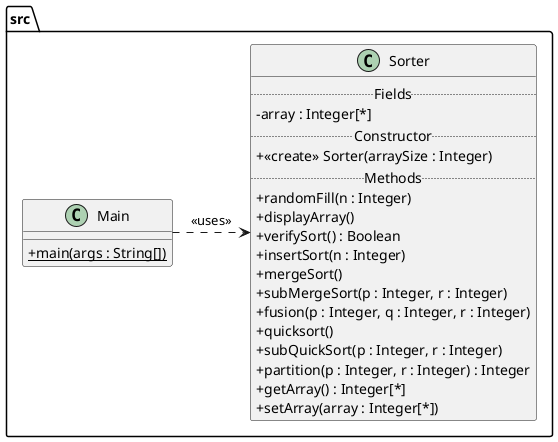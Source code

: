 @startuml
skinparam classAttributeIconSize 0

package src{
    class Sorter{
        ..Fields..
        - array : Integer[*]
        ..Constructor..
        + <<create>> Sorter(arraySize : Integer)
        ..Methods..
        + randomFill(n : Integer)
        + displayArray()
        + verifySort() : Boolean
        + insertSort(n : Integer)
        + mergeSort()
        + subMergeSort(p : Integer, r : Integer)
        + fusion(p : Integer, q : Integer, r : Integer)
        + quicksort()
        + subQuickSort(p : Integer, r : Integer)
        + partition(p : Integer, r : Integer) : Integer
        + getArray() : Integer[*]
        + setArray(array : Integer[*])
    }
    class Main{
        + main(args : String[]) {static}
    }
}

src.Main .> src.Sorter : <<uses>>

@enduml